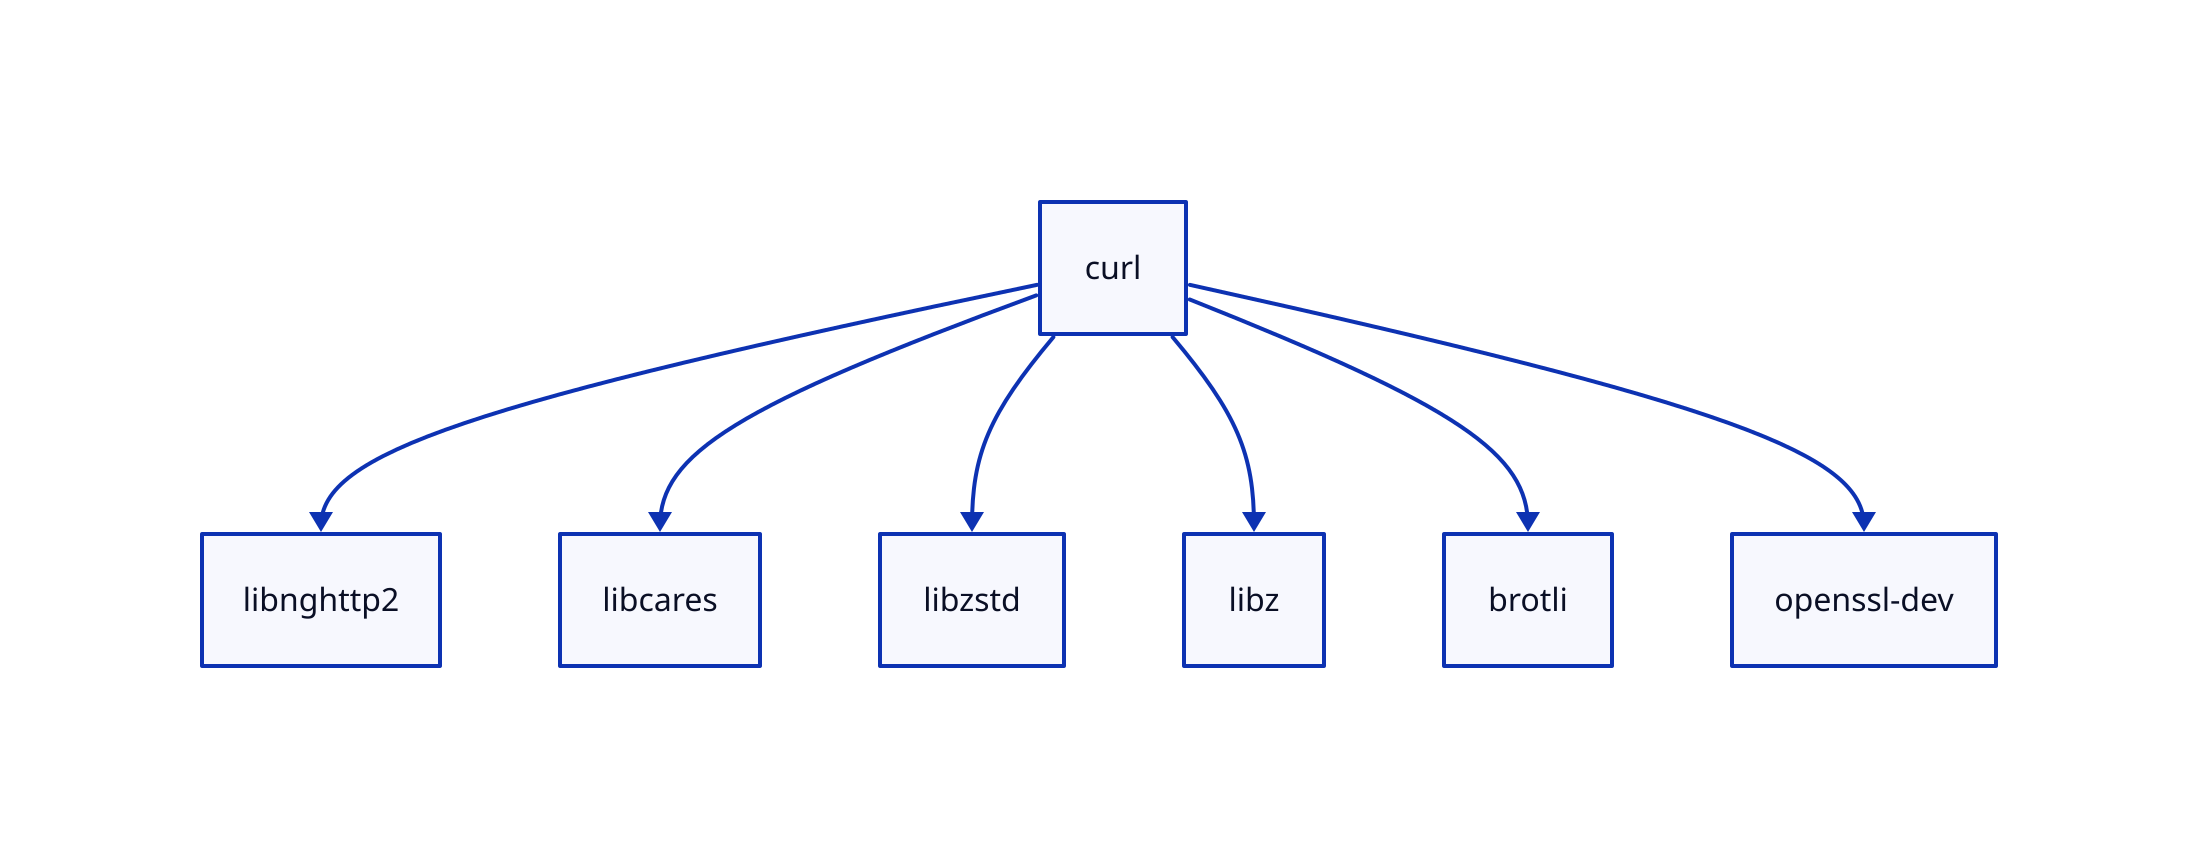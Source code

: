 curl -> libnghttp2
curl -> libcares
curl -> libzstd
curl -> libz
curl -> brotli
curl -> openssl-dev
